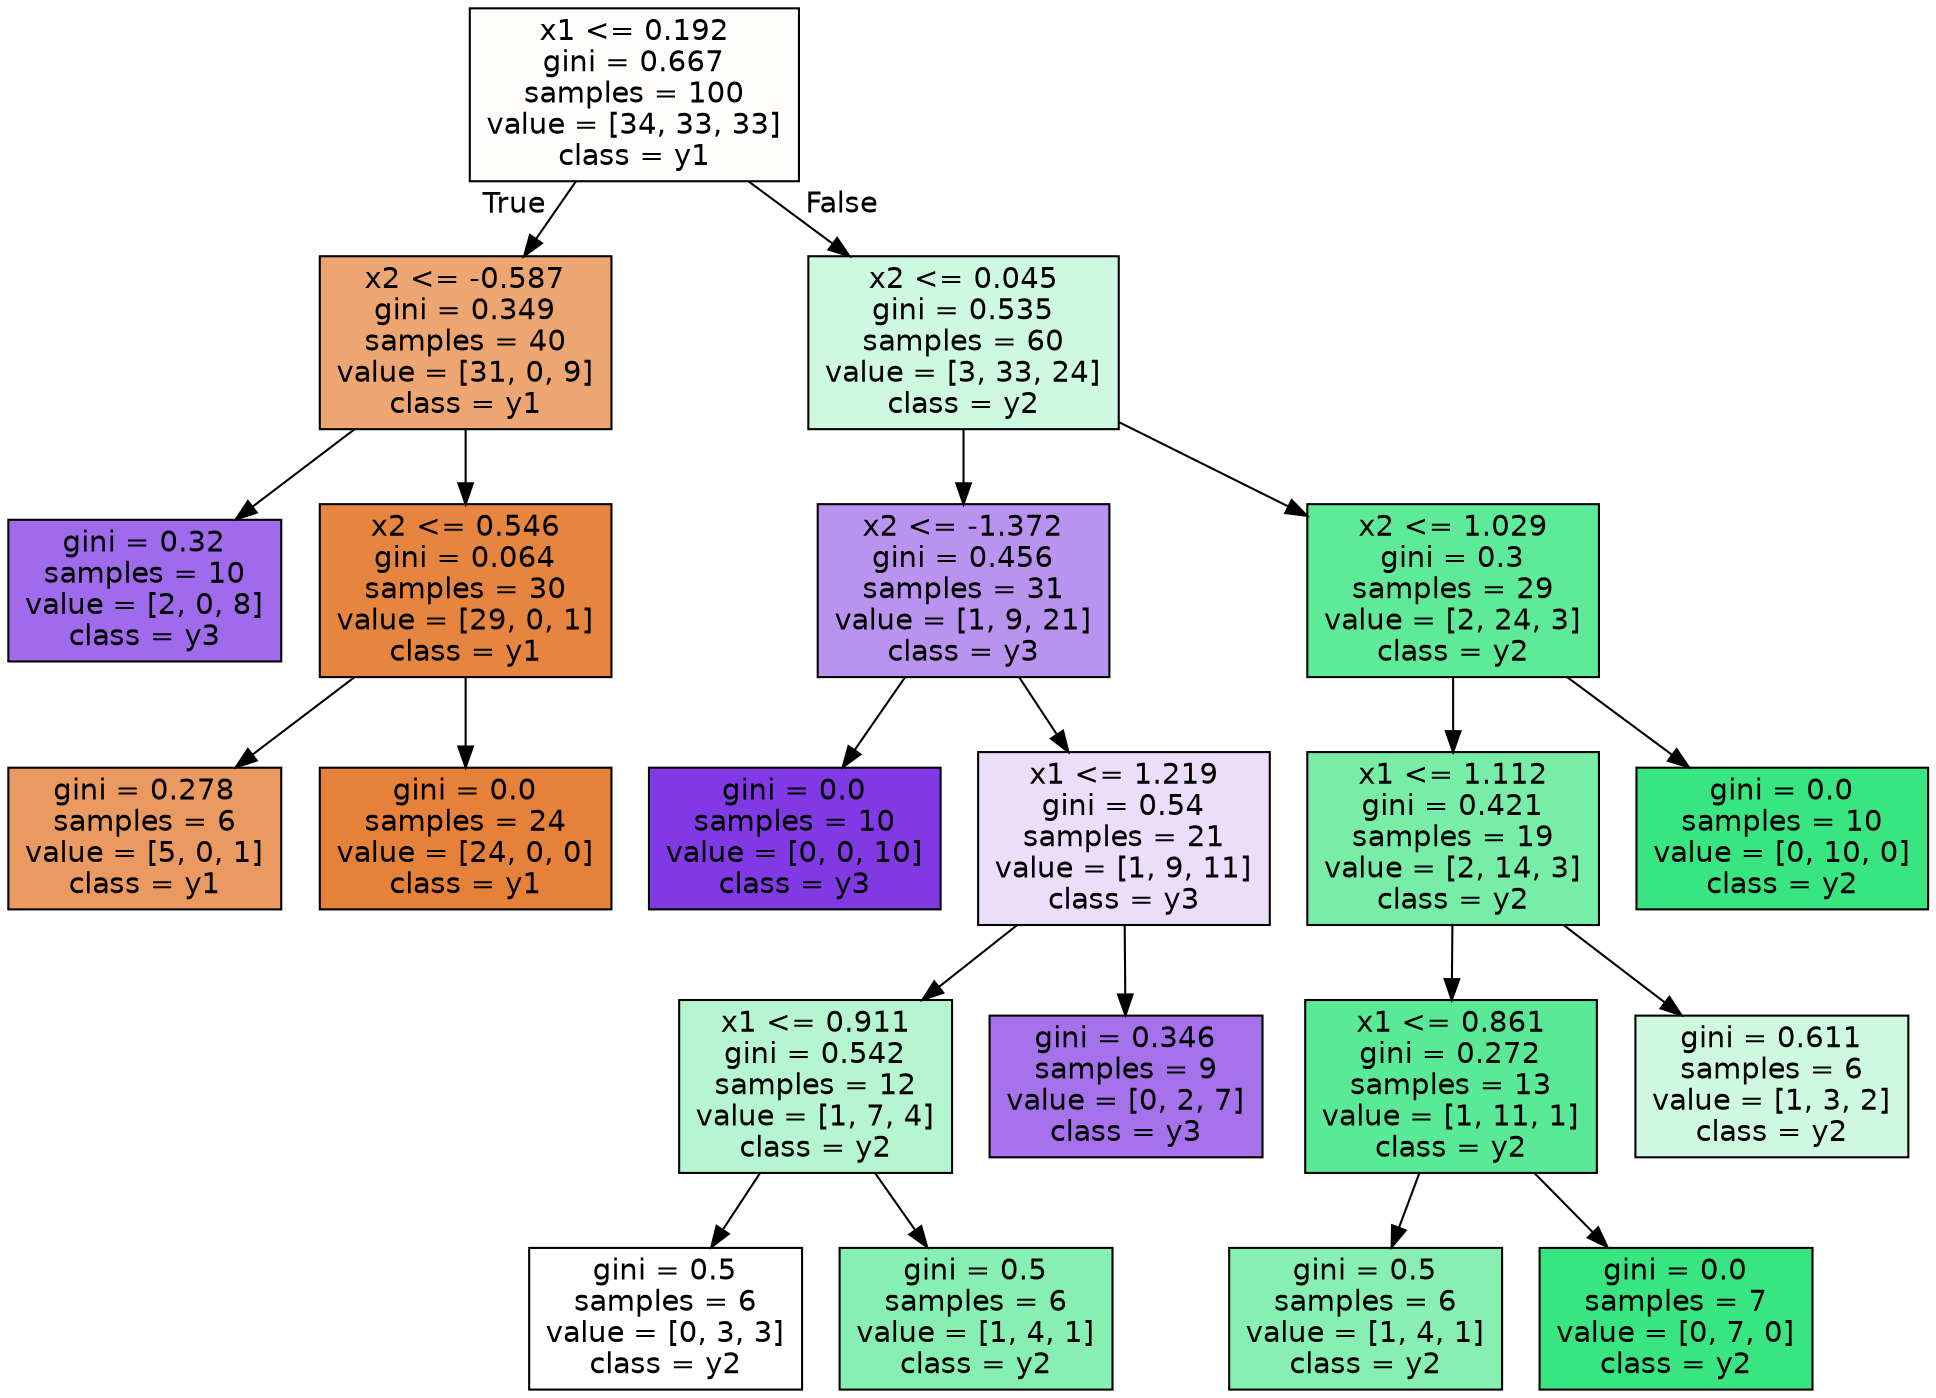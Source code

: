 digraph Tree {
node [shape=box, style="filled", color="black", fontname="helvetica"] ;
edge [fontname="helvetica"] ;
0 [label="x1 <= 0.192\ngini = 0.667\nsamples = 100\nvalue = [34, 33, 33]\nclass = y1", fillcolor="#fffdfc"] ;
1 [label="x2 <= -0.587\ngini = 0.349\nsamples = 40\nvalue = [31, 0, 9]\nclass = y1", fillcolor="#eda672"] ;
0 -> 1 [labeldistance=2.5, labelangle=45, headlabel="True"] ;
2 [label="gini = 0.32\nsamples = 10\nvalue = [2, 0, 8]\nclass = y3", fillcolor="#a06aec"] ;
1 -> 2 ;
3 [label="x2 <= 0.546\ngini = 0.064\nsamples = 30\nvalue = [29, 0, 1]\nclass = y1", fillcolor="#e68540"] ;
1 -> 3 ;
4 [label="gini = 0.278\nsamples = 6\nvalue = [5, 0, 1]\nclass = y1", fillcolor="#ea9a61"] ;
3 -> 4 ;
5 [label="gini = 0.0\nsamples = 24\nvalue = [24, 0, 0]\nclass = y1", fillcolor="#e58139"] ;
3 -> 5 ;
6 [label="x2 <= 0.045\ngini = 0.535\nsamples = 60\nvalue = [3, 33, 24]\nclass = y2", fillcolor="#cef8e0"] ;
0 -> 6 [labeldistance=2.5, labelangle=-45, headlabel="False"] ;
7 [label="x2 <= -1.372\ngini = 0.456\nsamples = 31\nvalue = [1, 9, 21]\nclass = y3", fillcolor="#ba93f1"] ;
6 -> 7 ;
8 [label="gini = 0.0\nsamples = 10\nvalue = [0, 0, 10]\nclass = y3", fillcolor="#8139e5"] ;
7 -> 8 ;
9 [label="x1 <= 1.219\ngini = 0.54\nsamples = 21\nvalue = [1, 9, 11]\nclass = y3", fillcolor="#eadefb"] ;
7 -> 9 ;
10 [label="x1 <= 0.911\ngini = 0.542\nsamples = 12\nvalue = [1, 7, 4]\nclass = y2", fillcolor="#b5f5d0"] ;
9 -> 10 ;
11 [label="gini = 0.5\nsamples = 6\nvalue = [0, 3, 3]\nclass = y2", fillcolor="#ffffff"] ;
10 -> 11 ;
12 [label="gini = 0.5\nsamples = 6\nvalue = [1, 4, 1]\nclass = y2", fillcolor="#88efb3"] ;
10 -> 12 ;
13 [label="gini = 0.346\nsamples = 9\nvalue = [0, 2, 7]\nclass = y3", fillcolor="#a572ec"] ;
9 -> 13 ;
14 [label="x2 <= 1.029\ngini = 0.3\nsamples = 29\nvalue = [2, 24, 3]\nclass = y2", fillcolor="#5fea99"] ;
6 -> 14 ;
15 [label="x1 <= 1.112\ngini = 0.421\nsamples = 19\nvalue = [2, 14, 3]\nclass = y2", fillcolor="#77eda8"] ;
14 -> 15 ;
16 [label="x1 <= 0.861\ngini = 0.272\nsamples = 13\nvalue = [1, 11, 1]\nclass = y2", fillcolor="#5ae996"] ;
15 -> 16 ;
17 [label="gini = 0.5\nsamples = 6\nvalue = [1, 4, 1]\nclass = y2", fillcolor="#88efb3"] ;
16 -> 17 ;
18 [label="gini = 0.0\nsamples = 7\nvalue = [0, 7, 0]\nclass = y2", fillcolor="#39e581"] ;
16 -> 18 ;
19 [label="gini = 0.611\nsamples = 6\nvalue = [1, 3, 2]\nclass = y2", fillcolor="#cef8e0"] ;
15 -> 19 ;
20 [label="gini = 0.0\nsamples = 10\nvalue = [0, 10, 0]\nclass = y2", fillcolor="#39e581"] ;
14 -> 20 ;
}